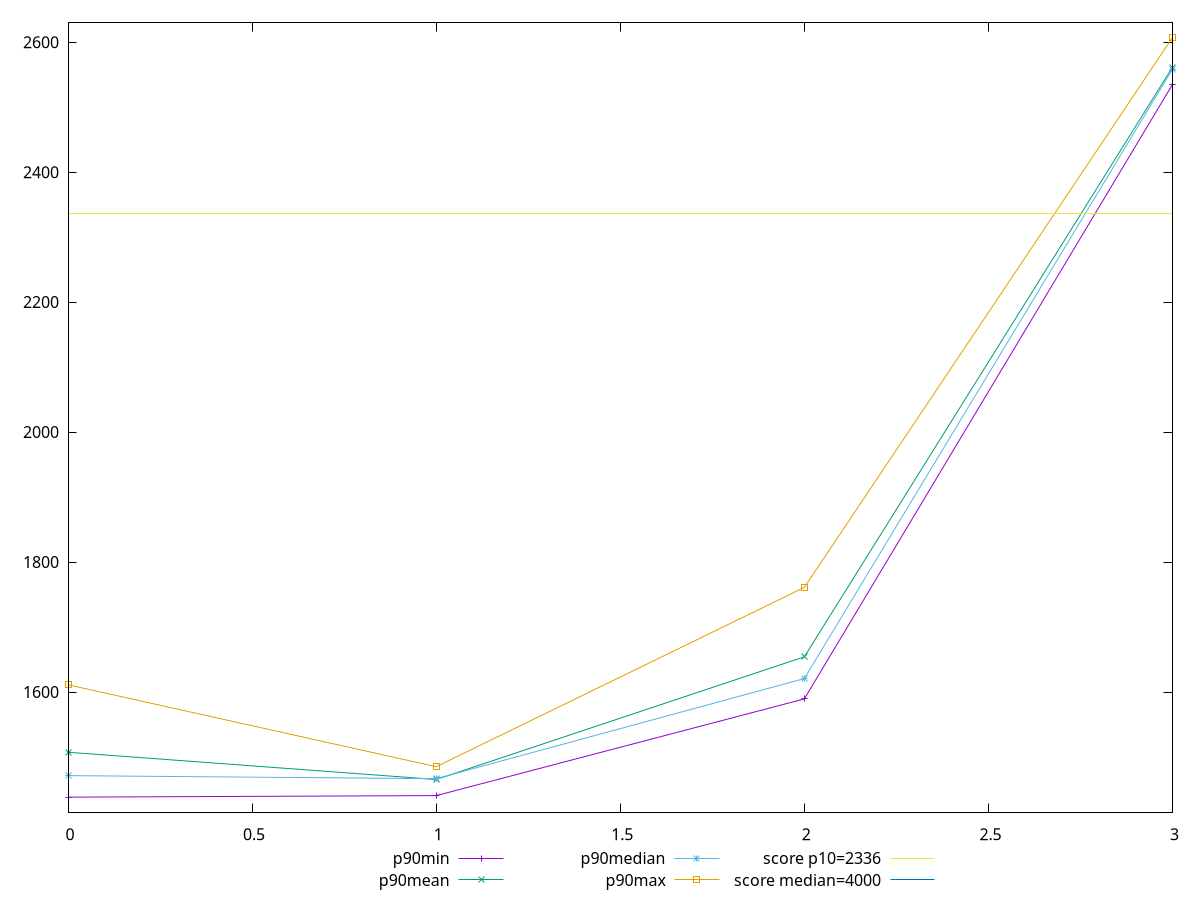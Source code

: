 reset

$p90Min <<EOF
0 1438.2479999999998
1 1440.6399000000001
2 1589.4264
3 2534.93
EOF

$p90Mean <<EOF
0 1507.342510638298
1 1465.3804595744682
2 1654.1890623655913
3 2561.4639468085106
EOF

$p90Median <<EOF
0 1471.3545
1 1466.6541000000002
2 1620.7644
3 2558.3395
EOF

$p90Max <<EOF
0 1611.1575
1 1485.1023
2 1761.02
3 2607.1849999999995
EOF

set key outside below
set xrange [0:3]
set yrange [1414.86926:2630.5637399999996]
set trange [1414.86926:2630.5637399999996]
set terminal svg size 640, 560 enhanced background rgb 'white'
set output "reports/report_00030_2021-02-24T20-42-31.540Z/first-contentful-paint/progression/value.svg"

plot $p90Min title "p90min" with linespoints, \
     $p90Mean title "p90mean" with linespoints, \
     $p90Median title "p90median" with linespoints, \
     $p90Max title "p90max" with linespoints, \
     2336 title "score p10=2336", \
     4000 title "score median=4000"

reset
